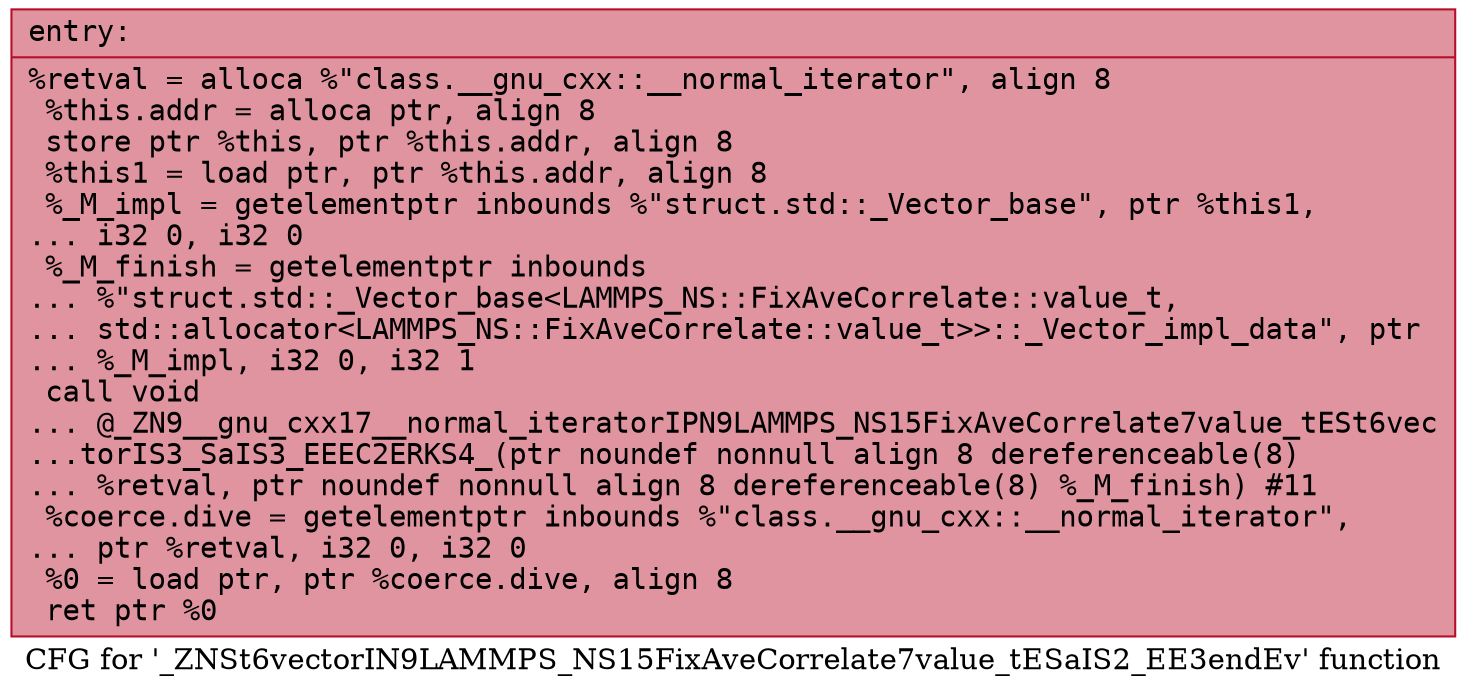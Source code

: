 digraph "CFG for '_ZNSt6vectorIN9LAMMPS_NS15FixAveCorrelate7value_tESaIS2_EE3endEv' function" {
	label="CFG for '_ZNSt6vectorIN9LAMMPS_NS15FixAveCorrelate7value_tESaIS2_EE3endEv' function";

	Node0x55703a9ba380 [shape=record,color="#b70d28ff", style=filled, fillcolor="#b70d2870" fontname="Courier",label="{entry:\l|  %retval = alloca %\"class.__gnu_cxx::__normal_iterator\", align 8\l  %this.addr = alloca ptr, align 8\l  store ptr %this, ptr %this.addr, align 8\l  %this1 = load ptr, ptr %this.addr, align 8\l  %_M_impl = getelementptr inbounds %\"struct.std::_Vector_base\", ptr %this1,\l... i32 0, i32 0\l  %_M_finish = getelementptr inbounds\l... %\"struct.std::_Vector_base\<LAMMPS_NS::FixAveCorrelate::value_t,\l... std::allocator\<LAMMPS_NS::FixAveCorrelate::value_t\>\>::_Vector_impl_data\", ptr\l... %_M_impl, i32 0, i32 1\l  call void\l... @_ZN9__gnu_cxx17__normal_iteratorIPN9LAMMPS_NS15FixAveCorrelate7value_tESt6vec\l...torIS3_SaIS3_EEEC2ERKS4_(ptr noundef nonnull align 8 dereferenceable(8)\l... %retval, ptr noundef nonnull align 8 dereferenceable(8) %_M_finish) #11\l  %coerce.dive = getelementptr inbounds %\"class.__gnu_cxx::__normal_iterator\",\l... ptr %retval, i32 0, i32 0\l  %0 = load ptr, ptr %coerce.dive, align 8\l  ret ptr %0\l}"];
}

